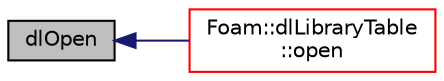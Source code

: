 digraph "dlOpen"
{
  bgcolor="transparent";
  edge [fontname="Helvetica",fontsize="10",labelfontname="Helvetica",labelfontsize="10"];
  node [fontname="Helvetica",fontsize="10",shape=record];
  rankdir="LR";
  Node1 [label="dlOpen",height=0.2,width=0.4,color="black", fillcolor="grey75", style="filled", fontcolor="black"];
  Node1 -> Node2 [dir="back",color="midnightblue",fontsize="10",style="solid",fontname="Helvetica"];
  Node2 [label="Foam::dlLibraryTable\l::open",height=0.2,width=0.4,color="red",URL="$a00577.html#a00b80852f2382ac0cd2778bfd7b0f16c",tooltip="Open the named library, optionally with warnings if problems occur. "];
}

